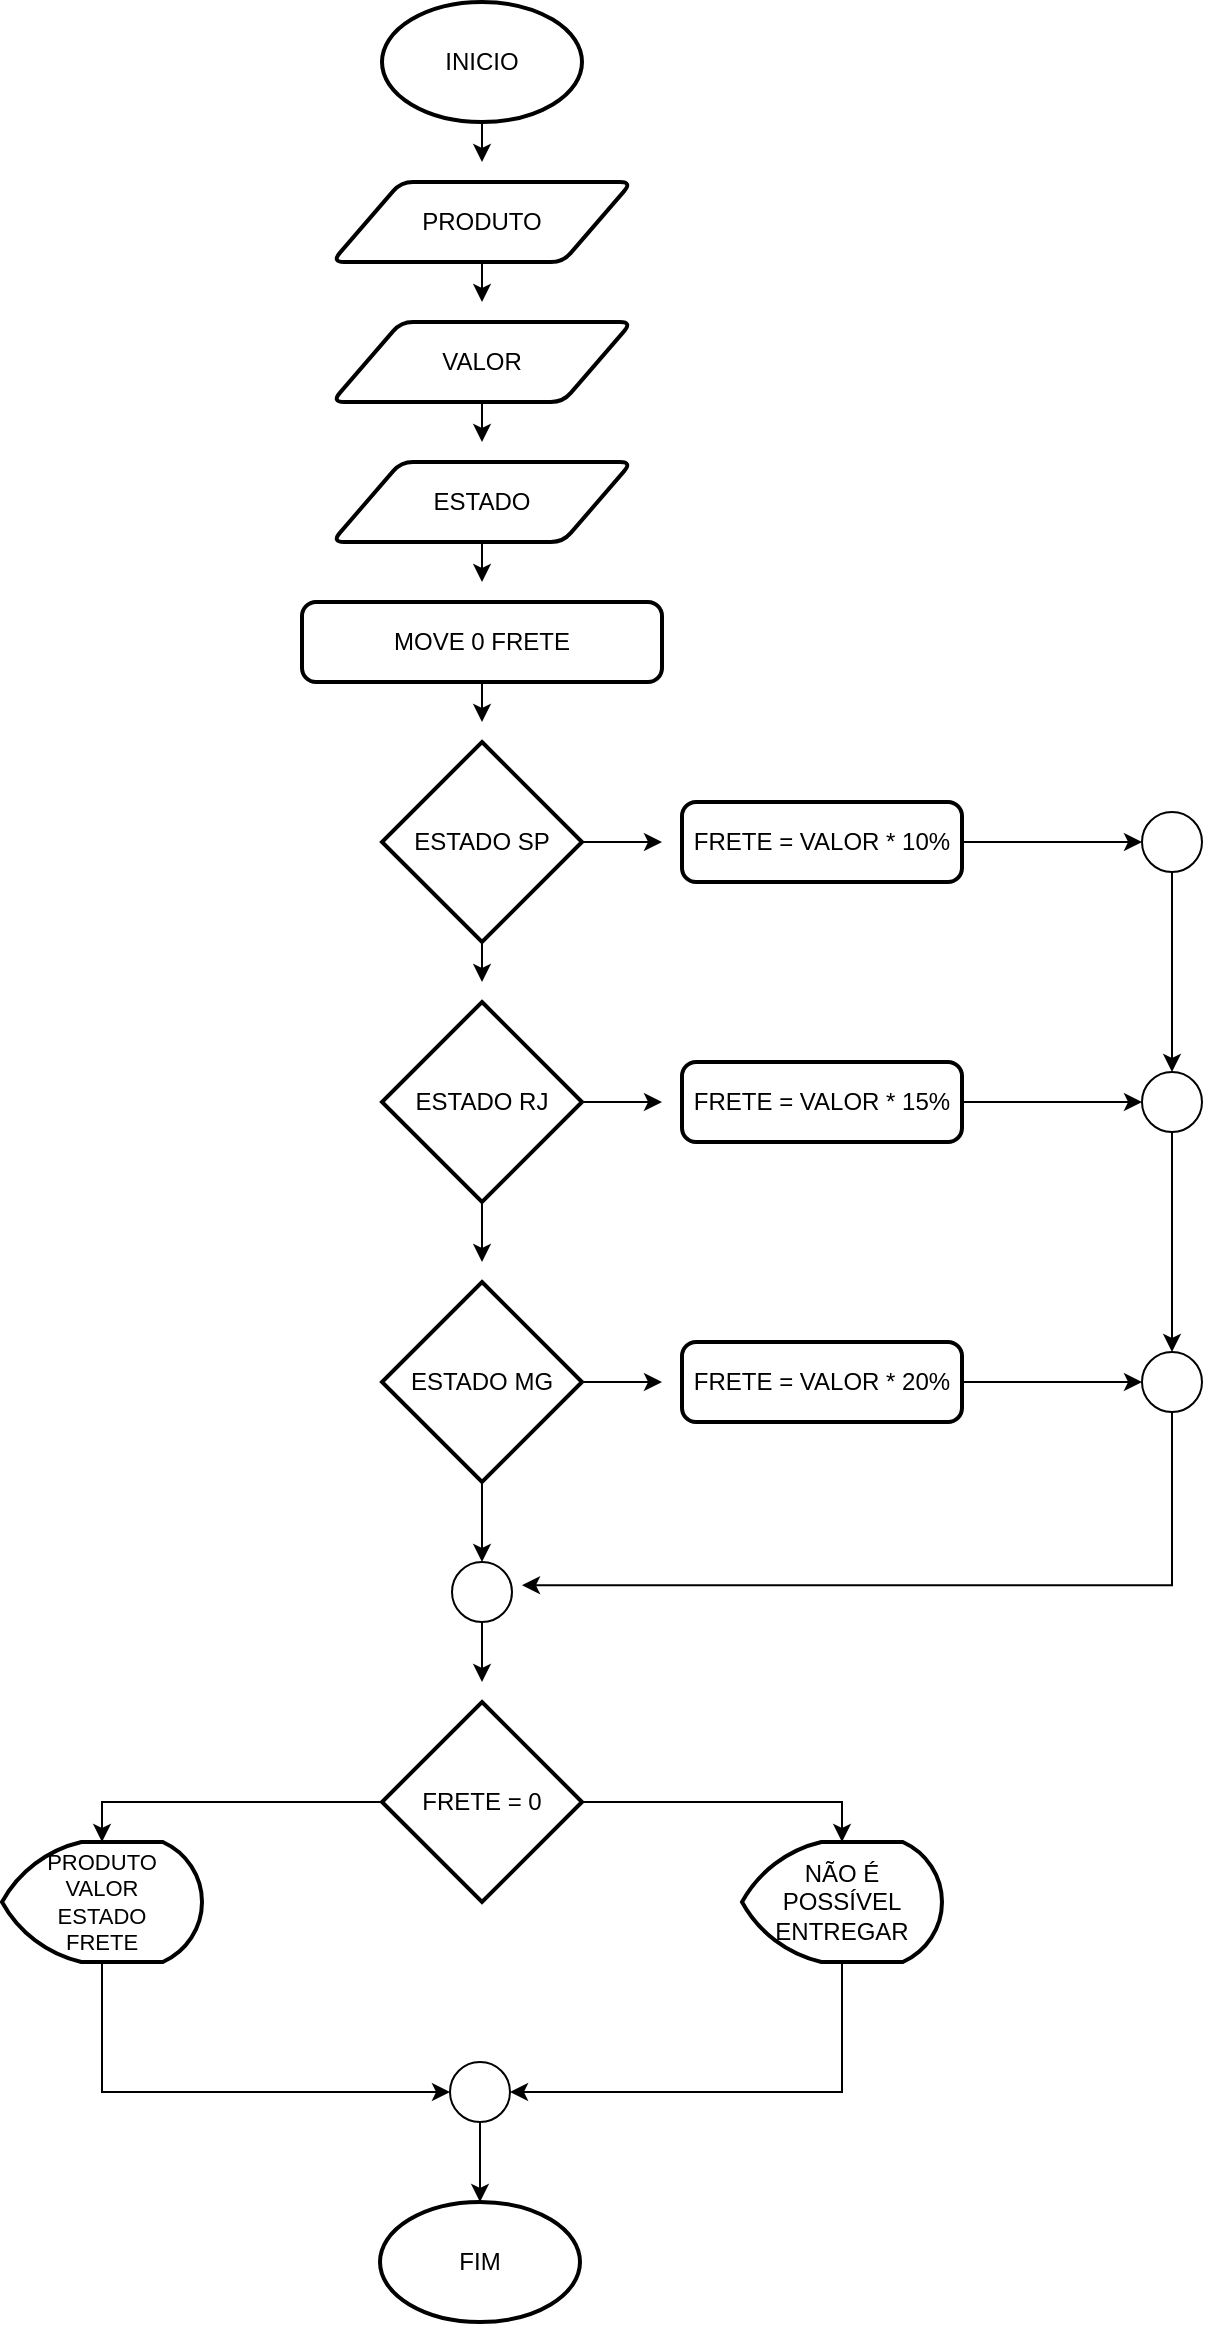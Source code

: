<mxfile version="25.0.3">
  <diagram name="Page-1" id="Npd7eNDiqCv_MHQKDKMO">
    <mxGraphModel dx="1050" dy="1726" grid="1" gridSize="10" guides="1" tooltips="1" connect="1" arrows="1" fold="1" page="1" pageScale="1" pageWidth="827" pageHeight="1169" math="0" shadow="0">
      <root>
        <mxCell id="0" />
        <mxCell id="1" parent="0" />
        <mxCell id="54rkJjx95cfRbN9d7TwX-6" style="edgeStyle=orthogonalEdgeStyle;rounded=0;orthogonalLoop=1;jettySize=auto;html=1;exitX=0.5;exitY=1;exitDx=0;exitDy=0;exitPerimeter=0;" edge="1" parent="1" source="54rkJjx95cfRbN9d7TwX-1">
          <mxGeometry relative="1" as="geometry">
            <mxPoint x="400" y="-460" as="targetPoint" />
          </mxGeometry>
        </mxCell>
        <mxCell id="54rkJjx95cfRbN9d7TwX-1" value="INICIO" style="strokeWidth=2;html=1;shape=mxgraph.flowchart.start_1;whiteSpace=wrap;" vertex="1" parent="1">
          <mxGeometry x="350" y="-540" width="100" height="60" as="geometry" />
        </mxCell>
        <mxCell id="54rkJjx95cfRbN9d7TwX-8" style="edgeStyle=orthogonalEdgeStyle;rounded=0;orthogonalLoop=1;jettySize=auto;html=1;exitX=0.5;exitY=1;exitDx=0;exitDy=0;" edge="1" parent="1" source="54rkJjx95cfRbN9d7TwX-2">
          <mxGeometry relative="1" as="geometry">
            <mxPoint x="400" y="-390" as="targetPoint" />
          </mxGeometry>
        </mxCell>
        <mxCell id="54rkJjx95cfRbN9d7TwX-2" value="PRODUTO" style="shape=parallelogram;html=1;strokeWidth=2;perimeter=parallelogramPerimeter;whiteSpace=wrap;rounded=1;arcSize=12;size=0.23;" vertex="1" parent="1">
          <mxGeometry x="325" y="-450" width="150" height="40" as="geometry" />
        </mxCell>
        <mxCell id="54rkJjx95cfRbN9d7TwX-9" style="edgeStyle=orthogonalEdgeStyle;rounded=0;orthogonalLoop=1;jettySize=auto;html=1;exitX=0.5;exitY=1;exitDx=0;exitDy=0;" edge="1" parent="1" source="54rkJjx95cfRbN9d7TwX-3">
          <mxGeometry relative="1" as="geometry">
            <mxPoint x="400" y="-320" as="targetPoint" />
          </mxGeometry>
        </mxCell>
        <mxCell id="54rkJjx95cfRbN9d7TwX-3" value="VALOR" style="shape=parallelogram;html=1;strokeWidth=2;perimeter=parallelogramPerimeter;whiteSpace=wrap;rounded=1;arcSize=12;size=0.23;" vertex="1" parent="1">
          <mxGeometry x="325" y="-380" width="150" height="40" as="geometry" />
        </mxCell>
        <mxCell id="54rkJjx95cfRbN9d7TwX-11" style="edgeStyle=orthogonalEdgeStyle;rounded=0;orthogonalLoop=1;jettySize=auto;html=1;exitX=0.5;exitY=1;exitDx=0;exitDy=0;" edge="1" parent="1" source="54rkJjx95cfRbN9d7TwX-4">
          <mxGeometry relative="1" as="geometry">
            <mxPoint x="400" y="-250" as="targetPoint" />
          </mxGeometry>
        </mxCell>
        <mxCell id="54rkJjx95cfRbN9d7TwX-4" value="ESTADO" style="shape=parallelogram;html=1;strokeWidth=2;perimeter=parallelogramPerimeter;whiteSpace=wrap;rounded=1;arcSize=12;size=0.23;" vertex="1" parent="1">
          <mxGeometry x="325" y="-310" width="150" height="40" as="geometry" />
        </mxCell>
        <mxCell id="54rkJjx95cfRbN9d7TwX-23" style="edgeStyle=orthogonalEdgeStyle;rounded=0;orthogonalLoop=1;jettySize=auto;html=1;exitX=0.5;exitY=1;exitDx=0;exitDy=0;" edge="1" parent="1" source="54rkJjx95cfRbN9d7TwX-10">
          <mxGeometry relative="1" as="geometry">
            <mxPoint x="400" y="-180" as="targetPoint" />
          </mxGeometry>
        </mxCell>
        <mxCell id="54rkJjx95cfRbN9d7TwX-10" value="MOVE 0 FRETE" style="rounded=1;whiteSpace=wrap;html=1;absoluteArcSize=1;arcSize=14;strokeWidth=2;" vertex="1" parent="1">
          <mxGeometry x="310" y="-240" width="180" height="40" as="geometry" />
        </mxCell>
        <mxCell id="54rkJjx95cfRbN9d7TwX-18" style="edgeStyle=orthogonalEdgeStyle;rounded=0;orthogonalLoop=1;jettySize=auto;html=1;exitX=1;exitY=0.5;exitDx=0;exitDy=0;exitPerimeter=0;" edge="1" parent="1" source="54rkJjx95cfRbN9d7TwX-12">
          <mxGeometry relative="1" as="geometry">
            <mxPoint x="490" y="-120" as="targetPoint" />
          </mxGeometry>
        </mxCell>
        <mxCell id="54rkJjx95cfRbN9d7TwX-21" style="edgeStyle=orthogonalEdgeStyle;rounded=0;orthogonalLoop=1;jettySize=auto;html=1;exitX=0.5;exitY=1;exitDx=0;exitDy=0;exitPerimeter=0;" edge="1" parent="1" source="54rkJjx95cfRbN9d7TwX-12">
          <mxGeometry relative="1" as="geometry">
            <mxPoint x="400" y="-50" as="targetPoint" />
          </mxGeometry>
        </mxCell>
        <mxCell id="54rkJjx95cfRbN9d7TwX-12" value="ESTADO SP" style="strokeWidth=2;html=1;shape=mxgraph.flowchart.decision;whiteSpace=wrap;" vertex="1" parent="1">
          <mxGeometry x="350" y="-170" width="100" height="100" as="geometry" />
        </mxCell>
        <mxCell id="54rkJjx95cfRbN9d7TwX-19" style="edgeStyle=orthogonalEdgeStyle;rounded=0;orthogonalLoop=1;jettySize=auto;html=1;exitX=1;exitY=0.5;exitDx=0;exitDy=0;exitPerimeter=0;" edge="1" parent="1" source="54rkJjx95cfRbN9d7TwX-13">
          <mxGeometry relative="1" as="geometry">
            <mxPoint x="490" y="10" as="targetPoint" />
          </mxGeometry>
        </mxCell>
        <mxCell id="54rkJjx95cfRbN9d7TwX-22" style="edgeStyle=orthogonalEdgeStyle;rounded=0;orthogonalLoop=1;jettySize=auto;html=1;exitX=0.5;exitY=1;exitDx=0;exitDy=0;exitPerimeter=0;" edge="1" parent="1" source="54rkJjx95cfRbN9d7TwX-13">
          <mxGeometry relative="1" as="geometry">
            <mxPoint x="400" y="90" as="targetPoint" />
          </mxGeometry>
        </mxCell>
        <mxCell id="54rkJjx95cfRbN9d7TwX-13" value="ESTADO RJ" style="strokeWidth=2;html=1;shape=mxgraph.flowchart.decision;whiteSpace=wrap;" vertex="1" parent="1">
          <mxGeometry x="350" y="-40" width="100" height="100" as="geometry" />
        </mxCell>
        <mxCell id="54rkJjx95cfRbN9d7TwX-20" style="edgeStyle=orthogonalEdgeStyle;rounded=0;orthogonalLoop=1;jettySize=auto;html=1;exitX=1;exitY=0.5;exitDx=0;exitDy=0;exitPerimeter=0;" edge="1" parent="1" source="54rkJjx95cfRbN9d7TwX-14">
          <mxGeometry relative="1" as="geometry">
            <mxPoint x="490" y="150" as="targetPoint" />
          </mxGeometry>
        </mxCell>
        <mxCell id="54rkJjx95cfRbN9d7TwX-14" value="ESTADO MG" style="strokeWidth=2;html=1;shape=mxgraph.flowchart.decision;whiteSpace=wrap;" vertex="1" parent="1">
          <mxGeometry x="350" y="100" width="100" height="100" as="geometry" />
        </mxCell>
        <mxCell id="54rkJjx95cfRbN9d7TwX-15" value="FRETE = VALOR * 15%" style="rounded=1;whiteSpace=wrap;html=1;absoluteArcSize=1;arcSize=14;strokeWidth=2;" vertex="1" parent="1">
          <mxGeometry x="500" y="-10" width="140" height="40" as="geometry" />
        </mxCell>
        <mxCell id="54rkJjx95cfRbN9d7TwX-16" value="FRETE = VALOR * 20%" style="rounded=1;whiteSpace=wrap;html=1;absoluteArcSize=1;arcSize=14;strokeWidth=2;" vertex="1" parent="1">
          <mxGeometry x="500" y="130" width="140" height="40" as="geometry" />
        </mxCell>
        <mxCell id="54rkJjx95cfRbN9d7TwX-17" value="FRETE = VALOR * 10%" style="rounded=1;whiteSpace=wrap;html=1;absoluteArcSize=1;arcSize=14;strokeWidth=2;" vertex="1" parent="1">
          <mxGeometry x="500" y="-140" width="140" height="40" as="geometry" />
        </mxCell>
        <mxCell id="54rkJjx95cfRbN9d7TwX-30" style="edgeStyle=orthogonalEdgeStyle;rounded=0;orthogonalLoop=1;jettySize=auto;html=1;exitX=0.5;exitY=1;exitDx=0;exitDy=0;exitPerimeter=0;" edge="1" parent="1" source="54rkJjx95cfRbN9d7TwX-25" target="54rkJjx95cfRbN9d7TwX-27">
          <mxGeometry relative="1" as="geometry" />
        </mxCell>
        <mxCell id="54rkJjx95cfRbN9d7TwX-25" value="" style="verticalLabelPosition=bottom;verticalAlign=top;html=1;shape=mxgraph.flowchart.on-page_reference;" vertex="1" parent="1">
          <mxGeometry x="730" y="-135" width="30" height="30" as="geometry" />
        </mxCell>
        <mxCell id="54rkJjx95cfRbN9d7TwX-27" value="" style="verticalLabelPosition=bottom;verticalAlign=top;html=1;shape=mxgraph.flowchart.on-page_reference;" vertex="1" parent="1">
          <mxGeometry x="730" y="-5" width="30" height="30" as="geometry" />
        </mxCell>
        <mxCell id="54rkJjx95cfRbN9d7TwX-36" style="edgeStyle=orthogonalEdgeStyle;rounded=0;orthogonalLoop=1;jettySize=auto;html=1;exitX=0.5;exitY=1;exitDx=0;exitDy=0;exitPerimeter=0;" edge="1" parent="1" source="54rkJjx95cfRbN9d7TwX-28">
          <mxGeometry relative="1" as="geometry">
            <mxPoint x="420" y="251.6" as="targetPoint" />
            <Array as="points">
              <mxPoint x="745" y="252" />
            </Array>
          </mxGeometry>
        </mxCell>
        <mxCell id="54rkJjx95cfRbN9d7TwX-28" value="" style="verticalLabelPosition=bottom;verticalAlign=top;html=1;shape=mxgraph.flowchart.on-page_reference;" vertex="1" parent="1">
          <mxGeometry x="730" y="135" width="30" height="30" as="geometry" />
        </mxCell>
        <mxCell id="54rkJjx95cfRbN9d7TwX-29" style="edgeStyle=orthogonalEdgeStyle;rounded=0;orthogonalLoop=1;jettySize=auto;html=1;exitX=1;exitY=0.5;exitDx=0;exitDy=0;entryX=0;entryY=0.5;entryDx=0;entryDy=0;entryPerimeter=0;" edge="1" parent="1" source="54rkJjx95cfRbN9d7TwX-17" target="54rkJjx95cfRbN9d7TwX-25">
          <mxGeometry relative="1" as="geometry" />
        </mxCell>
        <mxCell id="54rkJjx95cfRbN9d7TwX-31" style="edgeStyle=orthogonalEdgeStyle;rounded=0;orthogonalLoop=1;jettySize=auto;html=1;exitX=1;exitY=0.5;exitDx=0;exitDy=0;entryX=0;entryY=0.5;entryDx=0;entryDy=0;entryPerimeter=0;" edge="1" parent="1" source="54rkJjx95cfRbN9d7TwX-15" target="54rkJjx95cfRbN9d7TwX-27">
          <mxGeometry relative="1" as="geometry" />
        </mxCell>
        <mxCell id="54rkJjx95cfRbN9d7TwX-32" style="edgeStyle=orthogonalEdgeStyle;rounded=0;orthogonalLoop=1;jettySize=auto;html=1;exitX=0.5;exitY=1;exitDx=0;exitDy=0;exitPerimeter=0;entryX=0.5;entryY=0;entryDx=0;entryDy=0;entryPerimeter=0;" edge="1" parent="1" source="54rkJjx95cfRbN9d7TwX-27" target="54rkJjx95cfRbN9d7TwX-28">
          <mxGeometry relative="1" as="geometry" />
        </mxCell>
        <mxCell id="54rkJjx95cfRbN9d7TwX-33" style="edgeStyle=orthogonalEdgeStyle;rounded=0;orthogonalLoop=1;jettySize=auto;html=1;exitX=1;exitY=0.5;exitDx=0;exitDy=0;entryX=0;entryY=0.5;entryDx=0;entryDy=0;entryPerimeter=0;" edge="1" parent="1" source="54rkJjx95cfRbN9d7TwX-16" target="54rkJjx95cfRbN9d7TwX-28">
          <mxGeometry relative="1" as="geometry" />
        </mxCell>
        <mxCell id="54rkJjx95cfRbN9d7TwX-37" style="edgeStyle=orthogonalEdgeStyle;rounded=0;orthogonalLoop=1;jettySize=auto;html=1;exitX=0.5;exitY=1;exitDx=0;exitDy=0;exitPerimeter=0;" edge="1" parent="1" source="54rkJjx95cfRbN9d7TwX-34">
          <mxGeometry relative="1" as="geometry">
            <mxPoint x="400" y="300" as="targetPoint" />
          </mxGeometry>
        </mxCell>
        <mxCell id="54rkJjx95cfRbN9d7TwX-34" value="" style="verticalLabelPosition=bottom;verticalAlign=top;html=1;shape=mxgraph.flowchart.on-page_reference;" vertex="1" parent="1">
          <mxGeometry x="385" y="240" width="30" height="30" as="geometry" />
        </mxCell>
        <mxCell id="54rkJjx95cfRbN9d7TwX-35" style="edgeStyle=orthogonalEdgeStyle;rounded=0;orthogonalLoop=1;jettySize=auto;html=1;exitX=0.5;exitY=1;exitDx=0;exitDy=0;exitPerimeter=0;entryX=0.5;entryY=0;entryDx=0;entryDy=0;entryPerimeter=0;" edge="1" parent="1" source="54rkJjx95cfRbN9d7TwX-14" target="54rkJjx95cfRbN9d7TwX-34">
          <mxGeometry relative="1" as="geometry" />
        </mxCell>
        <mxCell id="54rkJjx95cfRbN9d7TwX-38" value="FRETE = 0" style="strokeWidth=2;html=1;shape=mxgraph.flowchart.decision;whiteSpace=wrap;" vertex="1" parent="1">
          <mxGeometry x="350" y="310" width="100" height="100" as="geometry" />
        </mxCell>
        <mxCell id="54rkJjx95cfRbN9d7TwX-39" value="NÃO É POSSÍVEL ENTREGAR" style="strokeWidth=2;html=1;shape=mxgraph.flowchart.display;whiteSpace=wrap;" vertex="1" parent="1">
          <mxGeometry x="530" y="380" width="100" height="60" as="geometry" />
        </mxCell>
        <mxCell id="54rkJjx95cfRbN9d7TwX-41" style="edgeStyle=orthogonalEdgeStyle;rounded=0;orthogonalLoop=1;jettySize=auto;html=1;exitX=1;exitY=0.5;exitDx=0;exitDy=0;exitPerimeter=0;entryX=0.5;entryY=0;entryDx=0;entryDy=0;entryPerimeter=0;" edge="1" parent="1" source="54rkJjx95cfRbN9d7TwX-38" target="54rkJjx95cfRbN9d7TwX-39">
          <mxGeometry relative="1" as="geometry" />
        </mxCell>
        <mxCell id="54rkJjx95cfRbN9d7TwX-42" value="PRODUTO&lt;div&gt;VALOR&lt;/div&gt;&lt;div&gt;ESTADO&lt;/div&gt;&lt;div&gt;FRETE&lt;/div&gt;" style="strokeWidth=2;html=1;shape=mxgraph.flowchart.display;whiteSpace=wrap;fontSize=11;" vertex="1" parent="1">
          <mxGeometry x="160" y="380" width="100" height="60" as="geometry" />
        </mxCell>
        <mxCell id="54rkJjx95cfRbN9d7TwX-43" style="edgeStyle=orthogonalEdgeStyle;rounded=0;orthogonalLoop=1;jettySize=auto;html=1;exitX=0;exitY=0.5;exitDx=0;exitDy=0;exitPerimeter=0;entryX=0.5;entryY=0;entryDx=0;entryDy=0;entryPerimeter=0;" edge="1" parent="1" source="54rkJjx95cfRbN9d7TwX-38" target="54rkJjx95cfRbN9d7TwX-42">
          <mxGeometry relative="1" as="geometry" />
        </mxCell>
        <mxCell id="54rkJjx95cfRbN9d7TwX-49" style="edgeStyle=orthogonalEdgeStyle;rounded=0;orthogonalLoop=1;jettySize=auto;html=1;exitX=0.5;exitY=1;exitDx=0;exitDy=0;exitPerimeter=0;" edge="1" parent="1" source="54rkJjx95cfRbN9d7TwX-44" target="54rkJjx95cfRbN9d7TwX-50">
          <mxGeometry relative="1" as="geometry">
            <mxPoint x="399" y="560" as="targetPoint" />
          </mxGeometry>
        </mxCell>
        <mxCell id="54rkJjx95cfRbN9d7TwX-44" value="" style="verticalLabelPosition=bottom;verticalAlign=top;html=1;shape=mxgraph.flowchart.on-page_reference;" vertex="1" parent="1">
          <mxGeometry x="384" y="490" width="30" height="30" as="geometry" />
        </mxCell>
        <mxCell id="54rkJjx95cfRbN9d7TwX-47" style="edgeStyle=orthogonalEdgeStyle;rounded=0;orthogonalLoop=1;jettySize=auto;html=1;exitX=0.5;exitY=1;exitDx=0;exitDy=0;exitPerimeter=0;entryX=1;entryY=0.5;entryDx=0;entryDy=0;entryPerimeter=0;" edge="1" parent="1" source="54rkJjx95cfRbN9d7TwX-39" target="54rkJjx95cfRbN9d7TwX-44">
          <mxGeometry relative="1" as="geometry" />
        </mxCell>
        <mxCell id="54rkJjx95cfRbN9d7TwX-48" style="edgeStyle=orthogonalEdgeStyle;rounded=0;orthogonalLoop=1;jettySize=auto;html=1;exitX=0.5;exitY=1;exitDx=0;exitDy=0;exitPerimeter=0;entryX=0;entryY=0.5;entryDx=0;entryDy=0;entryPerimeter=0;" edge="1" parent="1" source="54rkJjx95cfRbN9d7TwX-42" target="54rkJjx95cfRbN9d7TwX-44">
          <mxGeometry relative="1" as="geometry" />
        </mxCell>
        <mxCell id="54rkJjx95cfRbN9d7TwX-50" value="FIM" style="strokeWidth=2;html=1;shape=mxgraph.flowchart.start_1;whiteSpace=wrap;" vertex="1" parent="1">
          <mxGeometry x="349" y="560" width="100" height="60" as="geometry" />
        </mxCell>
      </root>
    </mxGraphModel>
  </diagram>
</mxfile>
